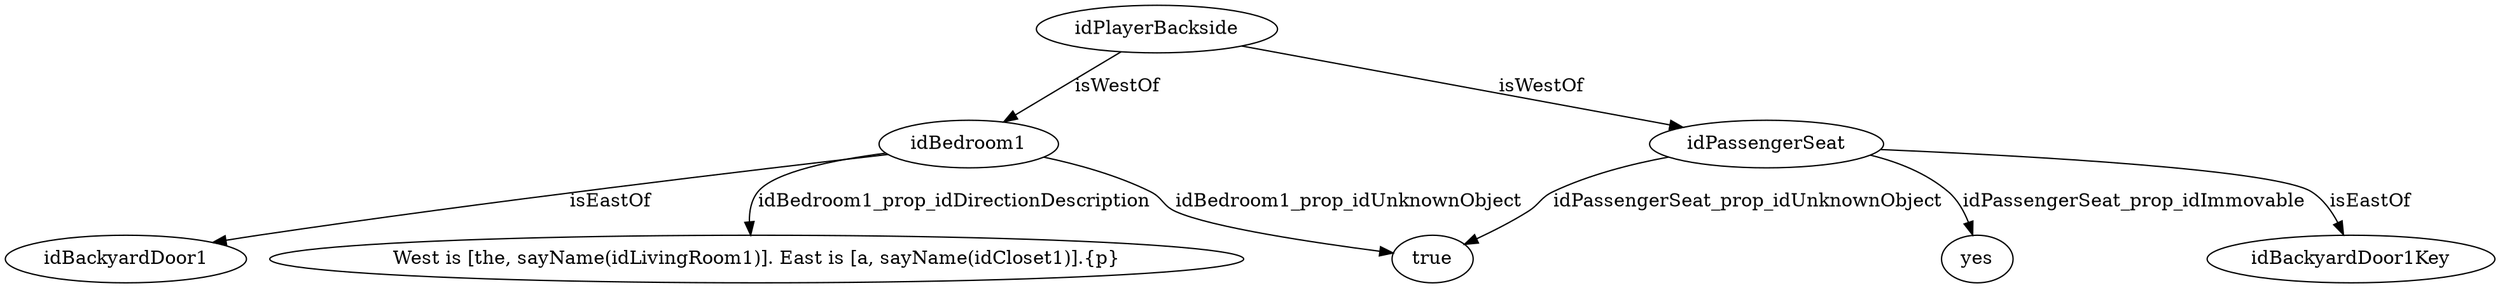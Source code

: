 strict digraph  {
idPlayerBackside [node_type=entity_node, root=root];
idPassengerSeat;
true;
yes;
idBedroom1;
"West is [the, sayName(idLivingRoom1)]. East is [a, sayName(idCloset1)].{p}";
idBackyardDoor1Key;
idBackyardDoor1;
idPlayerBackside -> idPassengerSeat  [edge_type=relationship, label=isWestOf];
idPlayerBackside -> idBedroom1  [edge_type=relationship, label=isWestOf];
idPassengerSeat -> true  [edge_type=property, label=idPassengerSeat_prop_idUnknownObject];
idPassengerSeat -> yes  [edge_type=property, label=idPassengerSeat_prop_idImmovable];
idPassengerSeat -> idBackyardDoor1Key  [edge_type=relationship, label=isEastOf];
idBedroom1 -> "West is [the, sayName(idLivingRoom1)]. East is [a, sayName(idCloset1)].{p}"  [edge_type=property, label=idBedroom1_prop_idDirectionDescription];
idBedroom1 -> true  [edge_type=property, label=idBedroom1_prop_idUnknownObject];
idBedroom1 -> idBackyardDoor1  [edge_type=relationship, label=isEastOf];
}

